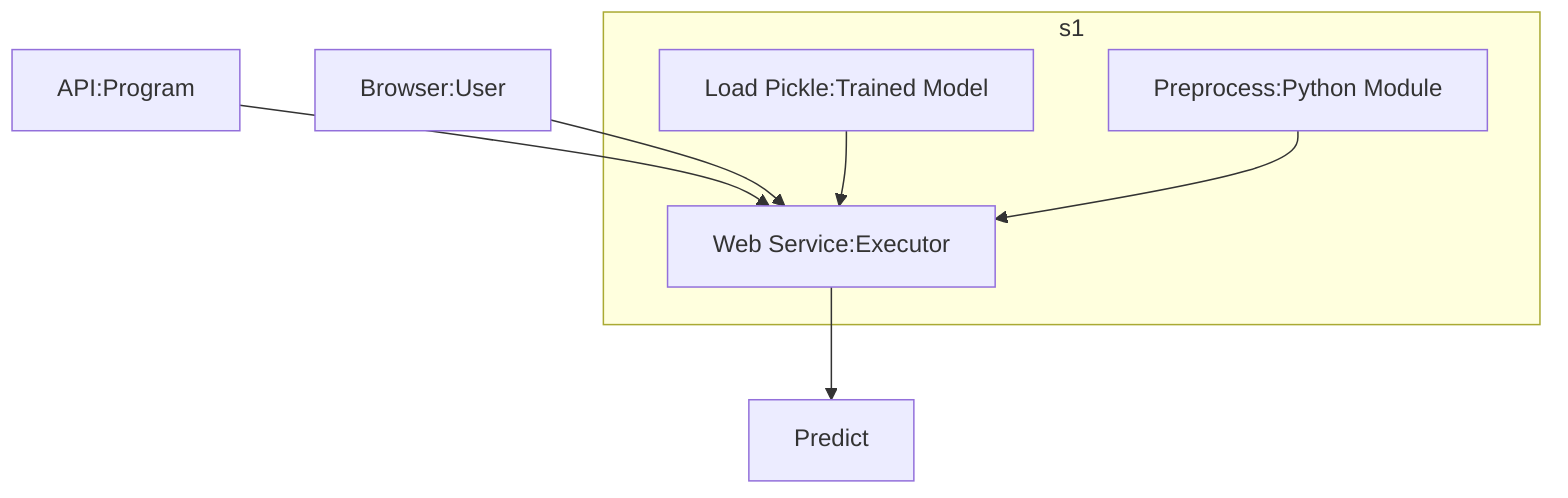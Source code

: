flowchart TD;

    WS[Web Service:Executor]
    BR[Browser:User]
    AP[API:Program]
    PI[Load Pickle:Trained Model]
    PR[Preprocess:Python Module]
    PE[Predict]

    AP-->WS
    BR-->WS

    subgraph s1
    PI-->WS
    PR-->WS
    end

    WS-->PE